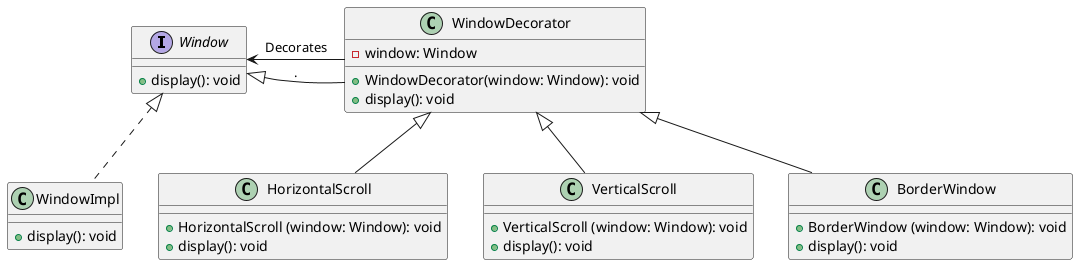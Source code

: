 @startuml
'https://plantuml.com/class-diagram

interface Window {
    +display(): void
}
class WindowDecorator {
    -window: Window
    +WindowDecorator(window: Window): void
    +display(): void
}

class WindowImpl implements Window {
    +display(): void
}
WindowDecorator -left-> Window: Decorates
WindowDecorator -right-|> Window: .

class HorizontalScroll  extends WindowDecorator {
    +HorizontalScroll (window: Window): void
    +display(): void
}
class VerticalScroll extends WindowDecorator {
    +VerticalScroll (window: Window): void
    +display(): void
}
class BorderWindow extends WindowDecorator {
    +BorderWindow (window: Window): void
    +display(): void
}

@enduml